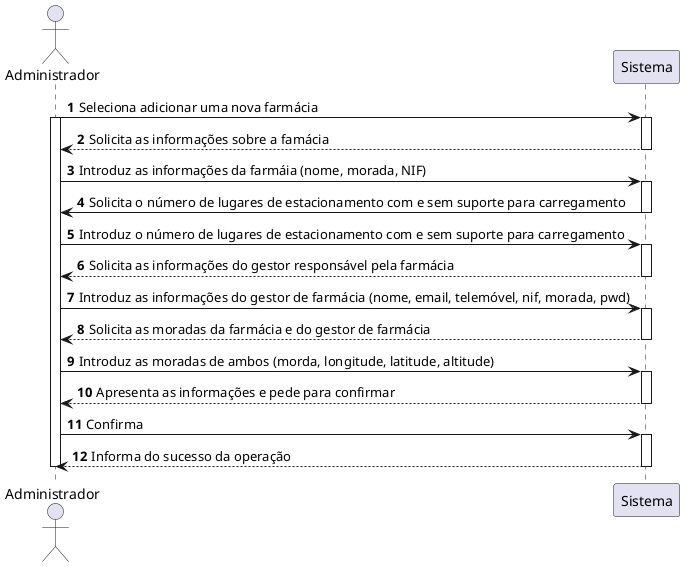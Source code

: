 @startuml
autonumber

actor "Administrador" as ADMIN
participant "Sistema" as SYS


ADMIN -> SYS : Seleciona adicionar uma nova farmácia
activate ADMIN

activate SYS
SYS --> ADMIN : Solicita as informações sobre a famácia
deactivate SYS

ADMIN -> SYS : Introduz as informações da farmáia (nome, morada, NIF)
activate SYS
SYS -> ADMIN : Solicita o número de lugares de estacionamento com e sem suporte para carregamento
deactivate SYS

ADMIN -> SYS : Introduz o número de lugares de estacionamento com e sem suporte para carregamento
activate SYS
SYS --> ADMIN : Solicita as informações do gestor responsável pela farmácia
deactivate SYS

ADMIN -> SYS : Introduz as informações do gestor de farmácia (nome, email, telemóvel, nif, morada, pwd)
activate SYS

SYS --> ADMIN : Solicita as moradas da farmácia e do gestor de farmácia
deactivate SYS

ADMIN -> SYS : Introduz as moradas de ambos (morda, longitude, latitude, altitude)
activate SYS

SYS --> ADMIN : Apresenta as informações e pede para confirmar
deactivate SYS

ADMIN -> SYS : Confirma
activate SYS

SYS --> ADMIN : Informa do sucesso da operação
deactivate SYS
deactivate ADMIN


@enduml